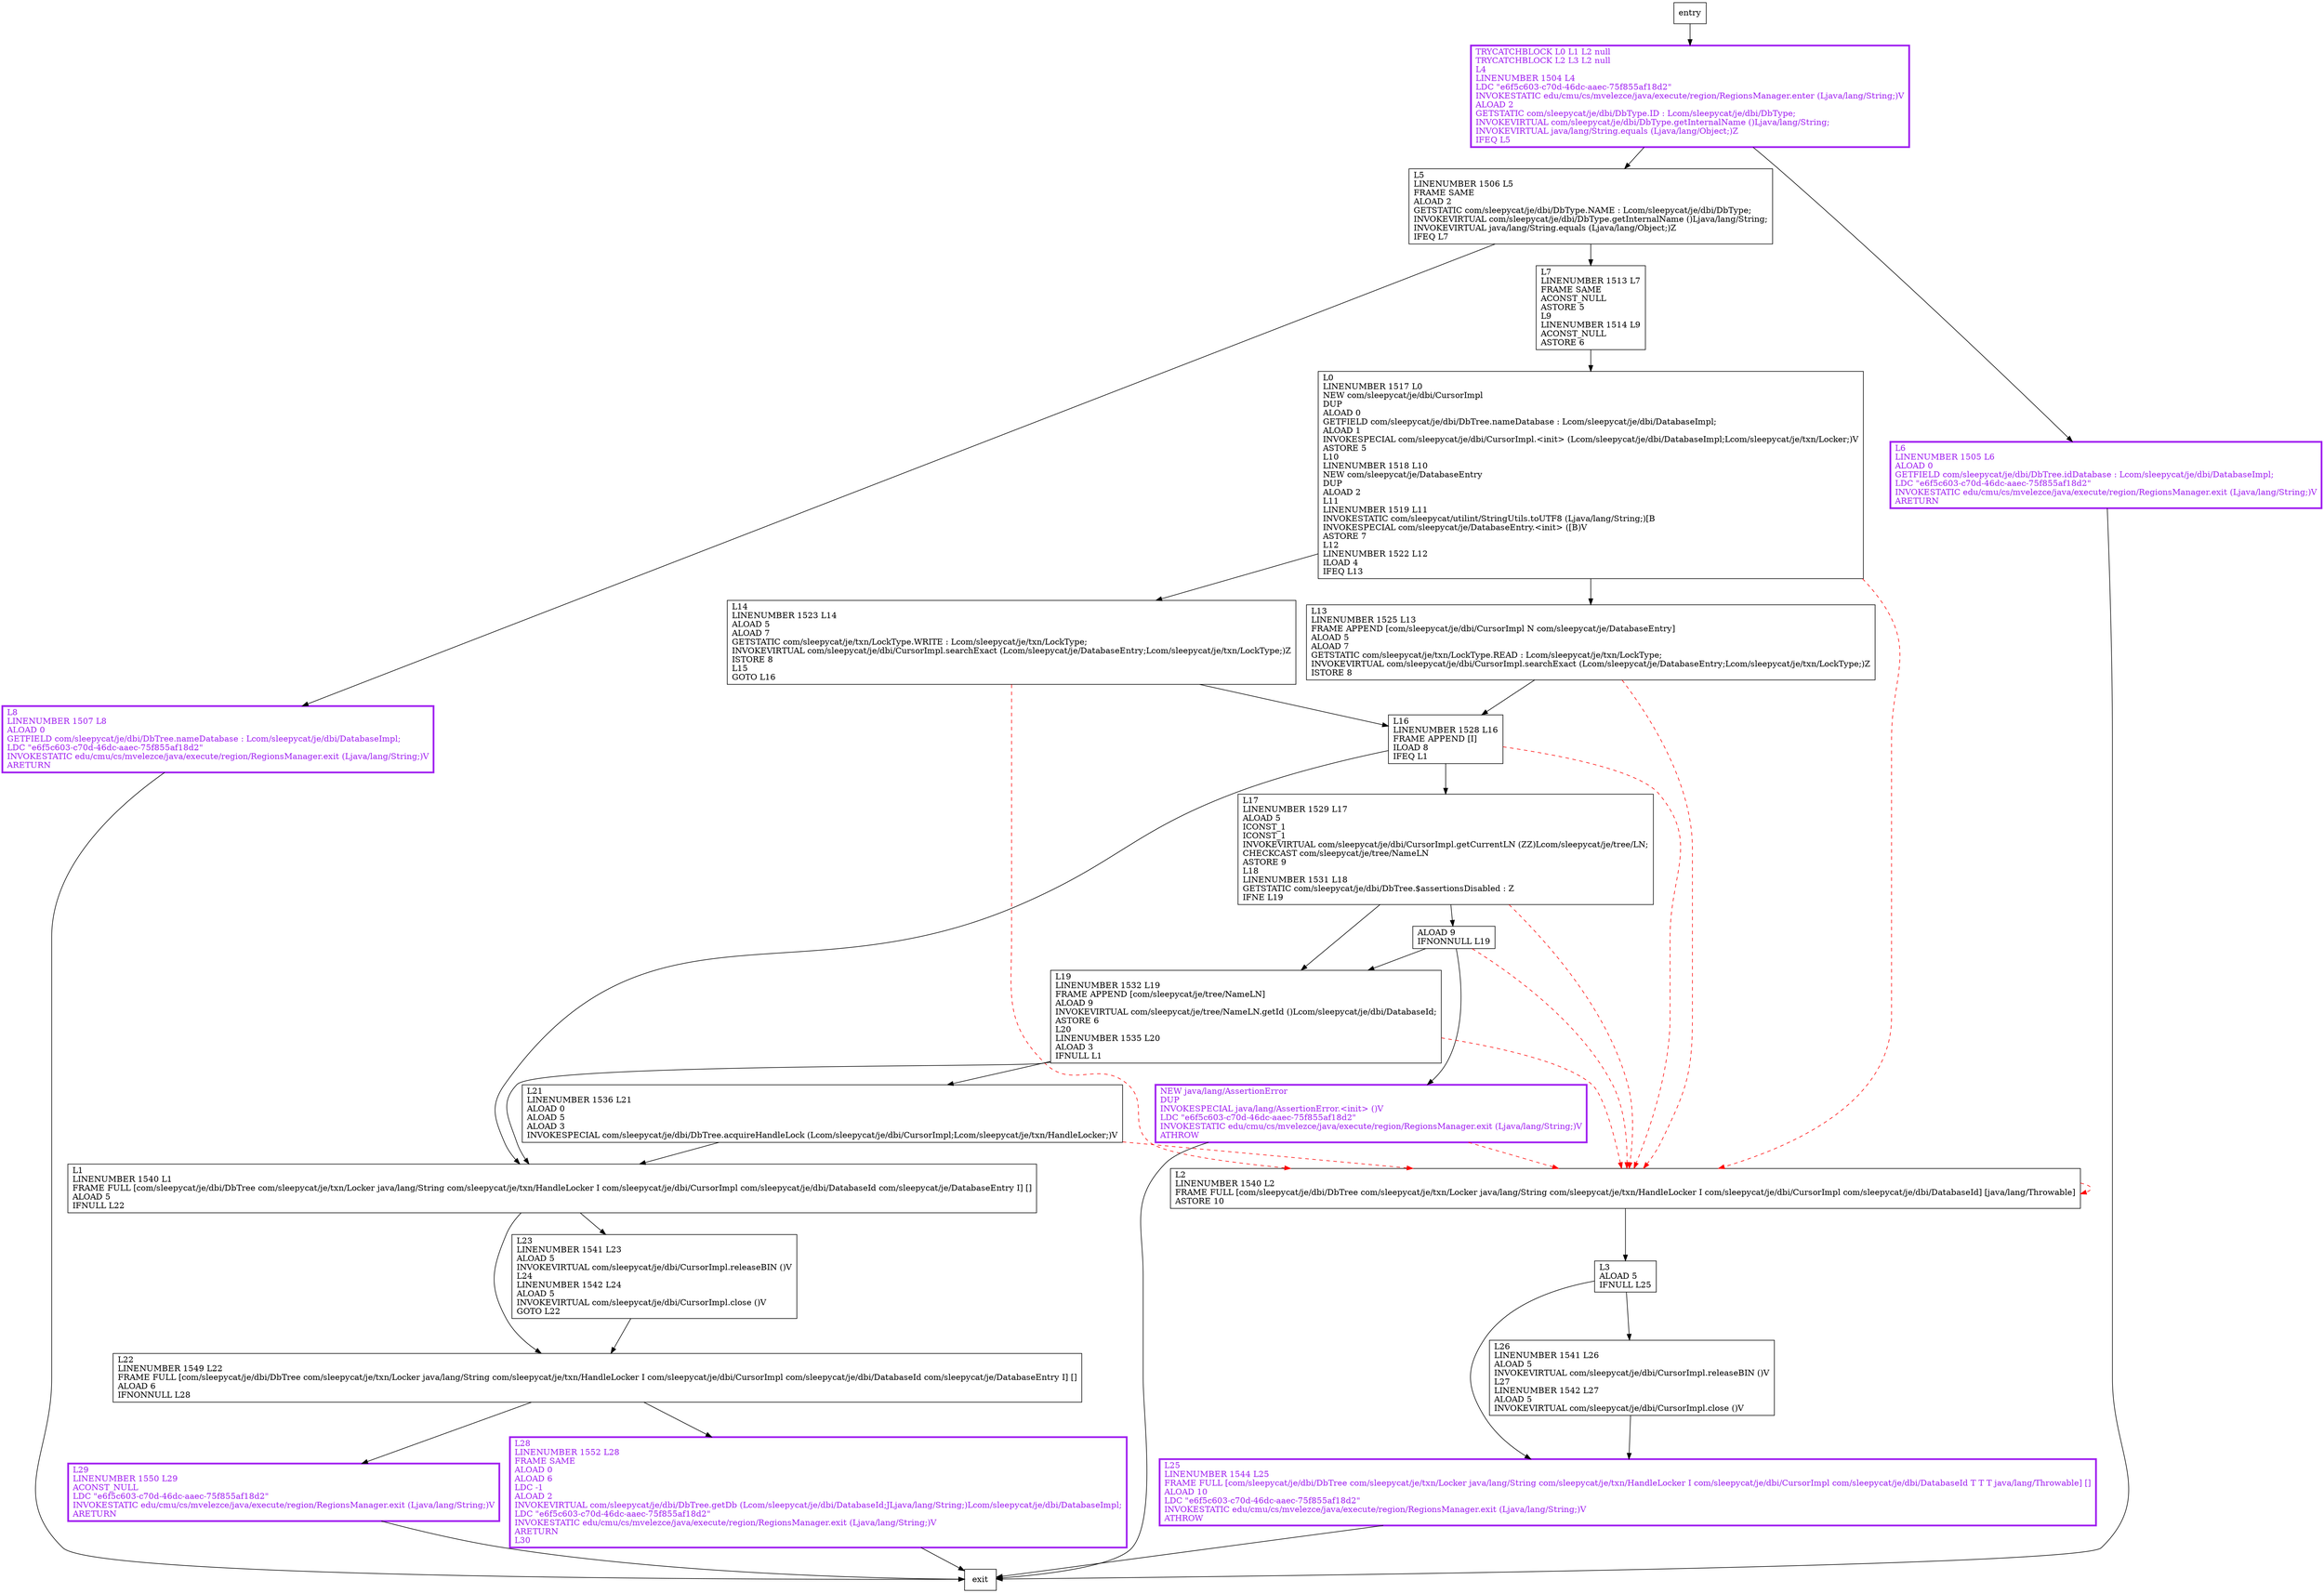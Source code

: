 digraph getDb {
node [shape=record];
213079827 [label="L22\lLINENUMBER 1549 L22\lFRAME FULL [com/sleepycat/je/dbi/DbTree com/sleepycat/je/txn/Locker java/lang/String com/sleepycat/je/txn/HandleLocker I com/sleepycat/je/dbi/CursorImpl com/sleepycat/je/dbi/DatabaseId com/sleepycat/je/DatabaseEntry I] []\lALOAD 6\lIFNONNULL L28\l"];
216317726 [label="L7\lLINENUMBER 1513 L7\lFRAME SAME\lACONST_NULL\lASTORE 5\lL9\lLINENUMBER 1514 L9\lACONST_NULL\lASTORE 6\l"];
1950745753 [label="L13\lLINENUMBER 1525 L13\lFRAME APPEND [com/sleepycat/je/dbi/CursorImpl N com/sleepycat/je/DatabaseEntry]\lALOAD 5\lALOAD 7\lGETSTATIC com/sleepycat/je/txn/LockType.READ : Lcom/sleepycat/je/txn/LockType;\lINVOKEVIRTUAL com/sleepycat/je/dbi/CursorImpl.searchExact (Lcom/sleepycat/je/DatabaseEntry;Lcom/sleepycat/je/txn/LockType;)Z\lISTORE 8\l"];
1380421110 [label="TRYCATCHBLOCK L0 L1 L2 null\lTRYCATCHBLOCK L2 L3 L2 null\lL4\lLINENUMBER 1504 L4\lLDC \"e6f5c603-c70d-46dc-aaec-75f855af18d2\"\lINVOKESTATIC edu/cmu/cs/mvelezce/java/execute/region/RegionsManager.enter (Ljava/lang/String;)V\lALOAD 2\lGETSTATIC com/sleepycat/je/dbi/DbType.ID : Lcom/sleepycat/je/dbi/DbType;\lINVOKEVIRTUAL com/sleepycat/je/dbi/DbType.getInternalName ()Ljava/lang/String;\lINVOKEVIRTUAL java/lang/String.equals (Ljava/lang/Object;)Z\lIFEQ L5\l"];
1413192111 [label="L8\lLINENUMBER 1507 L8\lALOAD 0\lGETFIELD com/sleepycat/je/dbi/DbTree.nameDatabase : Lcom/sleepycat/je/dbi/DatabaseImpl;\lLDC \"e6f5c603-c70d-46dc-aaec-75f855af18d2\"\lINVOKESTATIC edu/cmu/cs/mvelezce/java/execute/region/RegionsManager.exit (Ljava/lang/String;)V\lARETURN\l"];
1933807472 [label="L14\lLINENUMBER 1523 L14\lALOAD 5\lALOAD 7\lGETSTATIC com/sleepycat/je/txn/LockType.WRITE : Lcom/sleepycat/je/txn/LockType;\lINVOKEVIRTUAL com/sleepycat/je/dbi/CursorImpl.searchExact (Lcom/sleepycat/je/DatabaseEntry;Lcom/sleepycat/je/txn/LockType;)Z\lISTORE 8\lL15\lGOTO L16\l"];
102486925 [label="L3\lALOAD 5\lIFNULL L25\l"];
1582571915 [label="L5\lLINENUMBER 1506 L5\lFRAME SAME\lALOAD 2\lGETSTATIC com/sleepycat/je/dbi/DbType.NAME : Lcom/sleepycat/je/dbi/DbType;\lINVOKEVIRTUAL com/sleepycat/je/dbi/DbType.getInternalName ()Ljava/lang/String;\lINVOKEVIRTUAL java/lang/String.equals (Ljava/lang/Object;)Z\lIFEQ L7\l"];
343772888 [label="L23\lLINENUMBER 1541 L23\lALOAD 5\lINVOKEVIRTUAL com/sleepycat/je/dbi/CursorImpl.releaseBIN ()V\lL24\lLINENUMBER 1542 L24\lALOAD 5\lINVOKEVIRTUAL com/sleepycat/je/dbi/CursorImpl.close ()V\lGOTO L22\l"];
1195663860 [label="L26\lLINENUMBER 1541 L26\lALOAD 5\lINVOKEVIRTUAL com/sleepycat/je/dbi/CursorImpl.releaseBIN ()V\lL27\lLINENUMBER 1542 L27\lALOAD 5\lINVOKEVIRTUAL com/sleepycat/je/dbi/CursorImpl.close ()V\l"];
2092440927 [label="L16\lLINENUMBER 1528 L16\lFRAME APPEND [I]\lILOAD 8\lIFEQ L1\l"];
2100100462 [label="L21\lLINENUMBER 1536 L21\lALOAD 0\lALOAD 5\lALOAD 3\lINVOKESPECIAL com/sleepycat/je/dbi/DbTree.acquireHandleLock (Lcom/sleepycat/je/dbi/CursorImpl;Lcom/sleepycat/je/txn/HandleLocker;)V\l"];
1387968262 [label="L6\lLINENUMBER 1505 L6\lALOAD 0\lGETFIELD com/sleepycat/je/dbi/DbTree.idDatabase : Lcom/sleepycat/je/dbi/DatabaseImpl;\lLDC \"e6f5c603-c70d-46dc-aaec-75f855af18d2\"\lINVOKESTATIC edu/cmu/cs/mvelezce/java/execute/region/RegionsManager.exit (Ljava/lang/String;)V\lARETURN\l"];
1426932121 [label="L17\lLINENUMBER 1529 L17\lALOAD 5\lICONST_1\lICONST_1\lINVOKEVIRTUAL com/sleepycat/je/dbi/CursorImpl.getCurrentLN (ZZ)Lcom/sleepycat/je/tree/LN;\lCHECKCAST com/sleepycat/je/tree/NameLN\lASTORE 9\lL18\lLINENUMBER 1531 L18\lGETSTATIC com/sleepycat/je/dbi/DbTree.$assertionsDisabled : Z\lIFNE L19\l"];
2122110297 [label="ALOAD 9\lIFNONNULL L19\l"];
1973370808 [label="L1\lLINENUMBER 1540 L1\lFRAME FULL [com/sleepycat/je/dbi/DbTree com/sleepycat/je/txn/Locker java/lang/String com/sleepycat/je/txn/HandleLocker I com/sleepycat/je/dbi/CursorImpl com/sleepycat/je/dbi/DatabaseId com/sleepycat/je/DatabaseEntry I] []\lALOAD 5\lIFNULL L22\l"];
1060584586 [label="L28\lLINENUMBER 1552 L28\lFRAME SAME\lALOAD 0\lALOAD 6\lLDC -1\lALOAD 2\lINVOKEVIRTUAL com/sleepycat/je/dbi/DbTree.getDb (Lcom/sleepycat/je/dbi/DatabaseId;JLjava/lang/String;)Lcom/sleepycat/je/dbi/DatabaseImpl;\lLDC \"e6f5c603-c70d-46dc-aaec-75f855af18d2\"\lINVOKESTATIC edu/cmu/cs/mvelezce/java/execute/region/RegionsManager.exit (Ljava/lang/String;)V\lARETURN\lL30\l"];
690679728 [label="L29\lLINENUMBER 1550 L29\lACONST_NULL\lLDC \"e6f5c603-c70d-46dc-aaec-75f855af18d2\"\lINVOKESTATIC edu/cmu/cs/mvelezce/java/execute/region/RegionsManager.exit (Ljava/lang/String;)V\lARETURN\l"];
1561927860 [label="L25\lLINENUMBER 1544 L25\lFRAME FULL [com/sleepycat/je/dbi/DbTree com/sleepycat/je/txn/Locker java/lang/String com/sleepycat/je/txn/HandleLocker I com/sleepycat/je/dbi/CursorImpl com/sleepycat/je/dbi/DatabaseId T T T java/lang/Throwable] []\lALOAD 10\lLDC \"e6f5c603-c70d-46dc-aaec-75f855af18d2\"\lINVOKESTATIC edu/cmu/cs/mvelezce/java/execute/region/RegionsManager.exit (Ljava/lang/String;)V\lATHROW\l"];
1116896556 [label="NEW java/lang/AssertionError\lDUP\lINVOKESPECIAL java/lang/AssertionError.\<init\> ()V\lLDC \"e6f5c603-c70d-46dc-aaec-75f855af18d2\"\lINVOKESTATIC edu/cmu/cs/mvelezce/java/execute/region/RegionsManager.exit (Ljava/lang/String;)V\lATHROW\l"];
979004487 [label="L19\lLINENUMBER 1532 L19\lFRAME APPEND [com/sleepycat/je/tree/NameLN]\lALOAD 9\lINVOKEVIRTUAL com/sleepycat/je/tree/NameLN.getId ()Lcom/sleepycat/je/dbi/DatabaseId;\lASTORE 6\lL20\lLINENUMBER 1535 L20\lALOAD 3\lIFNULL L1\l"];
1750981453 [label="L2\lLINENUMBER 1540 L2\lFRAME FULL [com/sleepycat/je/dbi/DbTree com/sleepycat/je/txn/Locker java/lang/String com/sleepycat/je/txn/HandleLocker I com/sleepycat/je/dbi/CursorImpl com/sleepycat/je/dbi/DatabaseId] [java/lang/Throwable]\lASTORE 10\l"];
255522224 [label="L0\lLINENUMBER 1517 L0\lNEW com/sleepycat/je/dbi/CursorImpl\lDUP\lALOAD 0\lGETFIELD com/sleepycat/je/dbi/DbTree.nameDatabase : Lcom/sleepycat/je/dbi/DatabaseImpl;\lALOAD 1\lINVOKESPECIAL com/sleepycat/je/dbi/CursorImpl.\<init\> (Lcom/sleepycat/je/dbi/DatabaseImpl;Lcom/sleepycat/je/txn/Locker;)V\lASTORE 5\lL10\lLINENUMBER 1518 L10\lNEW com/sleepycat/je/DatabaseEntry\lDUP\lALOAD 2\lL11\lLINENUMBER 1519 L11\lINVOKESTATIC com/sleepycat/utilint/StringUtils.toUTF8 (Ljava/lang/String;)[B\lINVOKESPECIAL com/sleepycat/je/DatabaseEntry.\<init\> ([B)V\lASTORE 7\lL12\lLINENUMBER 1522 L12\lILOAD 4\lIFEQ L13\l"];
entry;
exit;
216317726 -> 255522224
1950745753 -> 2092440927
1950745753 -> 1750981453 [style=dashed, color=red]
1413192111 -> exit
102486925 -> 1195663860
102486925 -> 1561927860
1582571915 -> 216317726
1582571915 -> 1413192111
2092440927 -> 1426932121
2092440927 -> 1973370808
2092440927 -> 1750981453 [style=dashed, color=red]
1426932121 -> 2122110297
1426932121 -> 979004487
1426932121 -> 1750981453 [style=dashed, color=red]
1973370808 -> 213079827
1973370808 -> 343772888
1060584586 -> exit
979004487 -> 2100100462
979004487 -> 1973370808
979004487 -> 1750981453 [style=dashed, color=red]
1750981453 -> 1750981453 [style=dashed, color=red]
1750981453 -> 102486925
255522224 -> 1950745753
255522224 -> 1933807472
255522224 -> 1750981453 [style=dashed, color=red]
213079827 -> 1060584586
213079827 -> 690679728
1380421110 -> 1387968262
1380421110 -> 1582571915
1933807472 -> 2092440927
1933807472 -> 1750981453 [style=dashed, color=red]
343772888 -> 213079827
1195663860 -> 1561927860
entry -> 1380421110
2100100462 -> 1973370808
2100100462 -> 1750981453 [style=dashed, color=red]
1387968262 -> exit
2122110297 -> 1116896556
2122110297 -> 979004487
2122110297 -> 1750981453 [style=dashed, color=red]
690679728 -> exit
1561927860 -> exit
1116896556 -> exit
1116896556 -> 1750981453 [style=dashed, color=red]
1387968262[fontcolor="purple", penwidth=3, color="purple"];
1380421110[fontcolor="purple", penwidth=3, color="purple"];
1060584586[fontcolor="purple", penwidth=3, color="purple"];
690679728[fontcolor="purple", penwidth=3, color="purple"];
1413192111[fontcolor="purple", penwidth=3, color="purple"];
1561927860[fontcolor="purple", penwidth=3, color="purple"];
1116896556[fontcolor="purple", penwidth=3, color="purple"];
}
